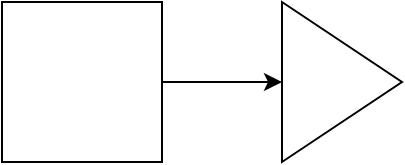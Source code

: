 <mxfile version="24.9.0">
  <diagram name="Page-1" id="b20Qhw7FhkVzX8Fbugi0">
    <mxGraphModel dx="1050" dy="557" grid="1" gridSize="10" guides="1" tooltips="1" connect="1" arrows="1" fold="1" page="1" pageScale="1" pageWidth="850" pageHeight="1100" math="0" shadow="0">
      <root>
        <mxCell id="0" />
        <mxCell id="1" parent="0" />
        <mxCell id="4twgyth8ZpNGX7APoGYS-3" style="edgeStyle=orthogonalEdgeStyle;rounded=0;orthogonalLoop=1;jettySize=auto;html=1;exitX=1;exitY=0.5;exitDx=0;exitDy=0;entryX=0;entryY=0.5;entryDx=0;entryDy=0;" edge="1" parent="1" source="4twgyth8ZpNGX7APoGYS-1" target="4twgyth8ZpNGX7APoGYS-2">
          <mxGeometry relative="1" as="geometry" />
        </mxCell>
        <mxCell id="4twgyth8ZpNGX7APoGYS-1" value="" style="whiteSpace=wrap;html=1;aspect=fixed;" vertex="1" parent="1">
          <mxGeometry x="330" y="150" width="80" height="80" as="geometry" />
        </mxCell>
        <mxCell id="4twgyth8ZpNGX7APoGYS-2" value="" style="triangle;whiteSpace=wrap;html=1;" vertex="1" parent="1">
          <mxGeometry x="470" y="150" width="60" height="80" as="geometry" />
        </mxCell>
      </root>
    </mxGraphModel>
  </diagram>
</mxfile>
